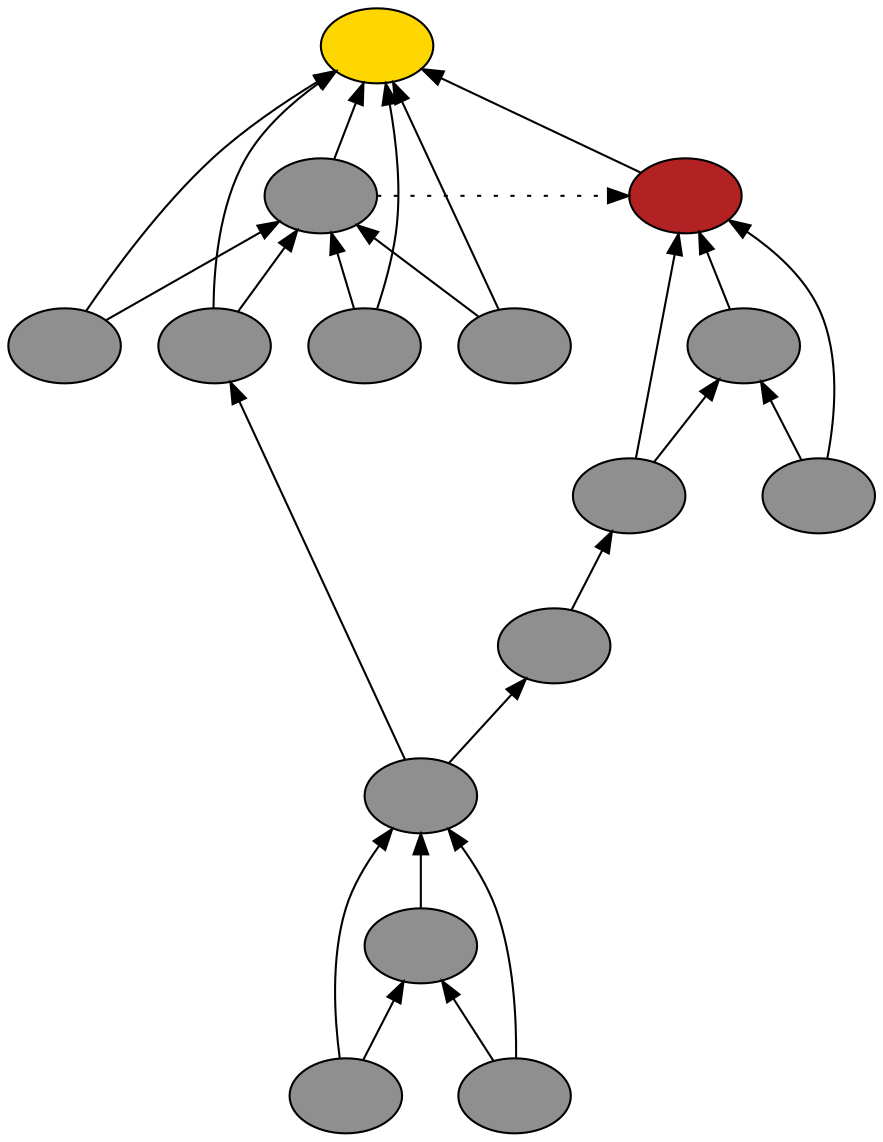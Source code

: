 digraph {
rankdir=BT
fontsize=24
subgraph clster1 {
subgraph clster2 {
"51894320"["fillcolor"="grey56" "fontsize"="24" "label"="" "shape"="ellipse" "style"="filled" ]
"53886816"["fillcolor"="grey56" "fontsize"="24" "label"="" "shape"="ellipse" "style"="filled" ]
"52750464"["fillcolor"="grey56" "fontsize"="24" "label"="" "shape"="ellipse" "style"="filled" ]
"52788208"["fillcolor"="grey56" "fontsize"="24" "label"="" "shape"="ellipse" "style"="filled" ]
}

subgraph clster3 {
"53204112"["fillcolor"="grey56" "fontsize"="24" "label"="" "shape"="ellipse" "style"="filled" ]
}

subgraph clster4 {
"53525392"["fillcolor"="gold" "fontsize"="24" "label"="" "shape"="ellipse" "style"="filled" ]
"53463872"["fillcolor"="grey56" "fontsize"="24" "label"="" "shape"="ellipse" "style"="filled" ]
"52077520"["fillcolor"="grey56" "fontsize"="24" "label"="" "shape"="ellipse" "style"="filled" ]
"53239056"["fillcolor"="grey56" "fontsize"="24" "label"="" "shape"="ellipse" "style"="filled" ]
"51776016"["fillcolor"="grey56" "fontsize"="24" "label"="" "shape"="ellipse" "style"="filled" ]
"52070304"["fillcolor"="grey56" "fontsize"="24" "label"="" "shape"="ellipse" "style"="filled" ]
}

}

subgraph clster5 {
"52202480"["fillcolor"="firebrick" "fontsize"="24" "label"="" "shape"="ellipse" "style"="filled" ]
"52238304"["fillcolor"="grey56" "fontsize"="24" "label"="" "shape"="ellipse" "style"="filled" ]
"51971520"["fillcolor"="grey56" "fontsize"="24" "label"="" "shape"="ellipse" "style"="filled" ]
"52240192"["fillcolor"="grey56" "fontsize"="24" "label"="" "shape"="ellipse" "style"="filled" ]
}

"52750464" -> "51894320"["arrowhead"="normal" "color"="black" "constraint"="true" "style"="solid" ]
"52750464" -> "53886816"["arrowhead"="normal" "color"="black" "constraint"="true" "style"="solid" ]
"52788208" -> "51894320"["arrowhead"="normal" "color"="black" "constraint"="true" "style"="solid" ]
"52788208" -> "53886816"["arrowhead"="normal" "color"="black" "constraint"="true" "style"="solid" ]
"53886816" -> "51894320"["arrowhead"="normal" "color"="black" "constraint"="true" "style"="solid" ]
"51971520" -> "52202480"["arrowhead"="normal" "color"="black" "constraint"="true" "style"="solid" ]
"51971520" -> "52238304"["arrowhead"="normal" "color"="black" "constraint"="true" "style"="solid" ]
"52240192" -> "52202480"["arrowhead"="normal" "color"="black" "constraint"="true" "style"="solid" ]
"52240192" -> "52238304"["arrowhead"="normal" "color"="black" "constraint"="true" "style"="solid" ]
"53204112" -> "52240192"["arrowhead"="normal" "color"="black" "constraint"="true" "style"="solid" ]
"52238304" -> "52202480"["arrowhead"="normal" "color"="black" "constraint"="true" "style"="solid" ]
"51894320" -> "53204112"["arrowhead"="normal" "color"="black" "constraint"="true" "style"="solid" ]
"52077520" -> "53525392"["arrowhead"="normal" "color"="black" "constraint"="true" "style"="solid" ]
"52077520" -> "53463872"["arrowhead"="normal" "color"="black" "constraint"="true" "style"="solid" ]
"53239056" -> "53525392"["arrowhead"="normal" "color"="black" "constraint"="true" "style"="solid" ]
"53239056" -> "53463872"["arrowhead"="normal" "color"="black" "constraint"="true" "style"="solid" ]
"51894320" -> "53239056"["arrowhead"="normal" "color"="black" "constraint"="true" "style"="solid" ]
"51776016" -> "53525392"["arrowhead"="normal" "color"="black" "constraint"="true" "style"="solid" ]
"51776016" -> "53463872"["arrowhead"="normal" "color"="black" "constraint"="true" "style"="solid" ]
"52070304" -> "53525392"["arrowhead"="normal" "color"="black" "constraint"="true" "style"="solid" ]
"52070304" -> "53463872"["arrowhead"="normal" "color"="black" "constraint"="true" "style"="solid" ]
"53463872" -> "53525392"["arrowhead"="normal" "color"="black" "constraint"="true" "style"="solid" ]
"52202480" -> "53525392"["arrowhead"="normal" "color"="black" "constraint"="true" "style"="solid" ]
"53463872" -> "52202480"["arrowhead"="normal" "color"="black" "constraint"="false" "style"="dotted" ]

}
